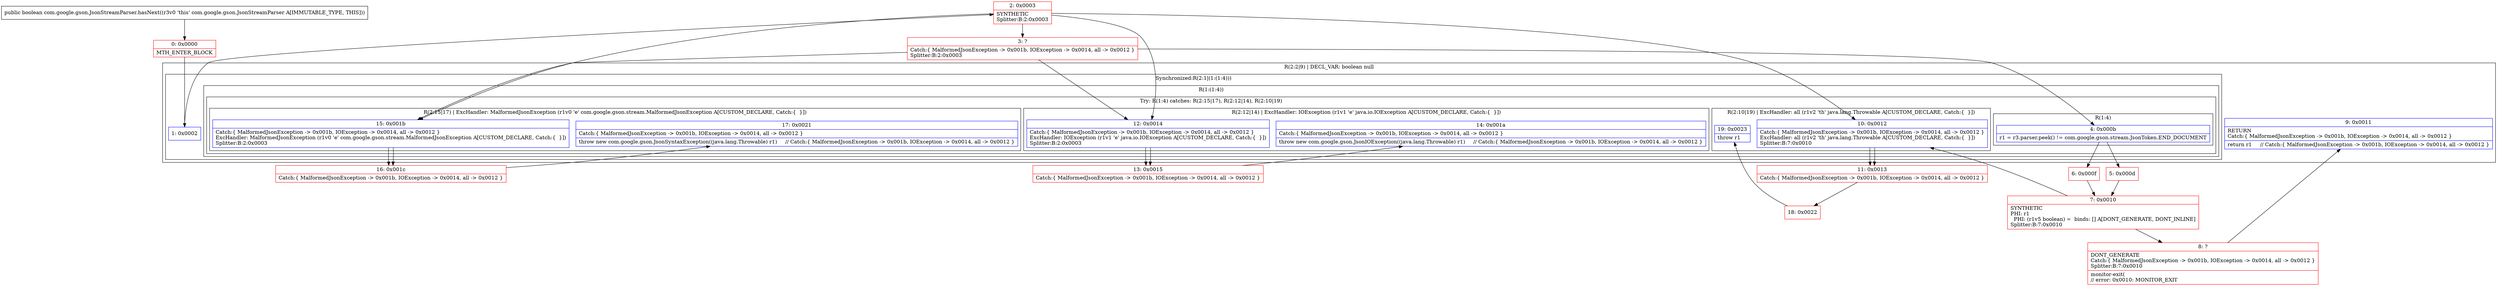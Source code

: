 digraph "CFG forcom.google.gson.JsonStreamParser.hasNext()Z" {
subgraph cluster_Region_775380841 {
label = "R(2:2|9) | DECL_VAR: boolean null\l";
node [shape=record,color=blue];
subgraph cluster_SynchronizedRegion_1874087691 {
label = "Synchronized:R(2:1|(1:(1:4)))";
node [shape=record,color=blue];
Node_1 [shape=record,label="{1\:\ 0x0002}"];
subgraph cluster_Region_391477916 {
label = "R(1:(1:4))";
node [shape=record,color=blue];
subgraph cluster_TryCatchRegion_987395641 {
label = "Try: R(1:4) catches: R(2:15|17), R(2:12|14), R(2:10|19)";
node [shape=record,color=blue];
subgraph cluster_Region_1955152761 {
label = "R(1:4)";
node [shape=record,color=blue];
Node_4 [shape=record,label="{4\:\ 0x000b|r1 = r3.parser.peek() != com.google.gson.stream.JsonToken.END_DOCUMENT\l}"];
}
subgraph cluster_Region_1215901600 {
label = "R(2:15|17) | ExcHandler: MalformedJsonException (r1v0 'e' com.google.gson.stream.MalformedJsonException A[CUSTOM_DECLARE, Catch:\{  \}])\l";
node [shape=record,color=blue];
Node_15 [shape=record,label="{15\:\ 0x001b|Catch:\{ MalformedJsonException \-\> 0x001b, IOException \-\> 0x0014, all \-\> 0x0012 \}\lExcHandler: MalformedJsonException (r1v0 'e' com.google.gson.stream.MalformedJsonException A[CUSTOM_DECLARE, Catch:\{  \}])\lSplitter:B:2:0x0003\l}"];
Node_17 [shape=record,label="{17\:\ 0x0021|Catch:\{ MalformedJsonException \-\> 0x001b, IOException \-\> 0x0014, all \-\> 0x0012 \}\l|throw new com.google.gson.JsonSyntaxException((java.lang.Throwable) r1)     \/\/ Catch:\{ MalformedJsonException \-\> 0x001b, IOException \-\> 0x0014, all \-\> 0x0012 \}\l}"];
}
subgraph cluster_Region_91815347 {
label = "R(2:12|14) | ExcHandler: IOException (r1v1 'e' java.io.IOException A[CUSTOM_DECLARE, Catch:\{  \}])\l";
node [shape=record,color=blue];
Node_12 [shape=record,label="{12\:\ 0x0014|Catch:\{ MalformedJsonException \-\> 0x001b, IOException \-\> 0x0014, all \-\> 0x0012 \}\lExcHandler: IOException (r1v1 'e' java.io.IOException A[CUSTOM_DECLARE, Catch:\{  \}])\lSplitter:B:2:0x0003\l}"];
Node_14 [shape=record,label="{14\:\ 0x001a|Catch:\{ MalformedJsonException \-\> 0x001b, IOException \-\> 0x0014, all \-\> 0x0012 \}\l|throw new com.google.gson.JsonIOException((java.lang.Throwable) r1)     \/\/ Catch:\{ MalformedJsonException \-\> 0x001b, IOException \-\> 0x0014, all \-\> 0x0012 \}\l}"];
}
subgraph cluster_Region_969274906 {
label = "R(2:10|19) | ExcHandler: all (r1v2 'th' java.lang.Throwable A[CUSTOM_DECLARE, Catch:\{  \}])\l";
node [shape=record,color=blue];
Node_10 [shape=record,label="{10\:\ 0x0012|Catch:\{ MalformedJsonException \-\> 0x001b, IOException \-\> 0x0014, all \-\> 0x0012 \}\lExcHandler: all (r1v2 'th' java.lang.Throwable A[CUSTOM_DECLARE, Catch:\{  \}])\lSplitter:B:7:0x0010\l}"];
Node_19 [shape=record,label="{19\:\ 0x0023|throw r1\l}"];
}
}
}
}
Node_9 [shape=record,label="{9\:\ 0x0011|RETURN\lCatch:\{ MalformedJsonException \-\> 0x001b, IOException \-\> 0x0014, all \-\> 0x0012 \}\l|return r1     \/\/ Catch:\{ MalformedJsonException \-\> 0x001b, IOException \-\> 0x0014, all \-\> 0x0012 \}\l}"];
}
subgraph cluster_Region_1215901600 {
label = "R(2:15|17) | ExcHandler: MalformedJsonException (r1v0 'e' com.google.gson.stream.MalformedJsonException A[CUSTOM_DECLARE, Catch:\{  \}])\l";
node [shape=record,color=blue];
Node_15 [shape=record,label="{15\:\ 0x001b|Catch:\{ MalformedJsonException \-\> 0x001b, IOException \-\> 0x0014, all \-\> 0x0012 \}\lExcHandler: MalformedJsonException (r1v0 'e' com.google.gson.stream.MalformedJsonException A[CUSTOM_DECLARE, Catch:\{  \}])\lSplitter:B:2:0x0003\l}"];
Node_17 [shape=record,label="{17\:\ 0x0021|Catch:\{ MalformedJsonException \-\> 0x001b, IOException \-\> 0x0014, all \-\> 0x0012 \}\l|throw new com.google.gson.JsonSyntaxException((java.lang.Throwable) r1)     \/\/ Catch:\{ MalformedJsonException \-\> 0x001b, IOException \-\> 0x0014, all \-\> 0x0012 \}\l}"];
}
subgraph cluster_Region_91815347 {
label = "R(2:12|14) | ExcHandler: IOException (r1v1 'e' java.io.IOException A[CUSTOM_DECLARE, Catch:\{  \}])\l";
node [shape=record,color=blue];
Node_12 [shape=record,label="{12\:\ 0x0014|Catch:\{ MalformedJsonException \-\> 0x001b, IOException \-\> 0x0014, all \-\> 0x0012 \}\lExcHandler: IOException (r1v1 'e' java.io.IOException A[CUSTOM_DECLARE, Catch:\{  \}])\lSplitter:B:2:0x0003\l}"];
Node_14 [shape=record,label="{14\:\ 0x001a|Catch:\{ MalformedJsonException \-\> 0x001b, IOException \-\> 0x0014, all \-\> 0x0012 \}\l|throw new com.google.gson.JsonIOException((java.lang.Throwable) r1)     \/\/ Catch:\{ MalformedJsonException \-\> 0x001b, IOException \-\> 0x0014, all \-\> 0x0012 \}\l}"];
}
subgraph cluster_Region_969274906 {
label = "R(2:10|19) | ExcHandler: all (r1v2 'th' java.lang.Throwable A[CUSTOM_DECLARE, Catch:\{  \}])\l";
node [shape=record,color=blue];
Node_10 [shape=record,label="{10\:\ 0x0012|Catch:\{ MalformedJsonException \-\> 0x001b, IOException \-\> 0x0014, all \-\> 0x0012 \}\lExcHandler: all (r1v2 'th' java.lang.Throwable A[CUSTOM_DECLARE, Catch:\{  \}])\lSplitter:B:7:0x0010\l}"];
Node_19 [shape=record,label="{19\:\ 0x0023|throw r1\l}"];
}
Node_0 [shape=record,color=red,label="{0\:\ 0x0000|MTH_ENTER_BLOCK\l}"];
Node_2 [shape=record,color=red,label="{2\:\ 0x0003|SYNTHETIC\lSplitter:B:2:0x0003\l}"];
Node_3 [shape=record,color=red,label="{3\:\ ?|Catch:\{ MalformedJsonException \-\> 0x001b, IOException \-\> 0x0014, all \-\> 0x0012 \}\lSplitter:B:2:0x0003\l}"];
Node_5 [shape=record,color=red,label="{5\:\ 0x000d}"];
Node_6 [shape=record,color=red,label="{6\:\ 0x000f}"];
Node_7 [shape=record,color=red,label="{7\:\ 0x0010|SYNTHETIC\lPHI: r1 \l  PHI: (r1v5 boolean) =  binds: [] A[DONT_GENERATE, DONT_INLINE]\lSplitter:B:7:0x0010\l}"];
Node_8 [shape=record,color=red,label="{8\:\ ?|DONT_GENERATE\lCatch:\{ MalformedJsonException \-\> 0x001b, IOException \-\> 0x0014, all \-\> 0x0012 \}\lSplitter:B:7:0x0010\l|monitor\-exit(\l\/\/ error: 0x0010: MONITOR_EXIT  \l}"];
Node_11 [shape=record,color=red,label="{11\:\ 0x0013|Catch:\{ MalformedJsonException \-\> 0x001b, IOException \-\> 0x0014, all \-\> 0x0012 \}\l}"];
Node_13 [shape=record,color=red,label="{13\:\ 0x0015|Catch:\{ MalformedJsonException \-\> 0x001b, IOException \-\> 0x0014, all \-\> 0x0012 \}\l}"];
Node_16 [shape=record,color=red,label="{16\:\ 0x001c|Catch:\{ MalformedJsonException \-\> 0x001b, IOException \-\> 0x0014, all \-\> 0x0012 \}\l}"];
Node_18 [shape=record,color=red,label="{18\:\ 0x0022}"];
MethodNode[shape=record,label="{public boolean com.google.gson.JsonStreamParser.hasNext((r3v0 'this' com.google.gson.JsonStreamParser A[IMMUTABLE_TYPE, THIS])) }"];
MethodNode -> Node_0;
Node_1 -> Node_2;
Node_4 -> Node_5;
Node_4 -> Node_6;
Node_15 -> Node_16;
Node_12 -> Node_13;
Node_10 -> Node_11;
Node_15 -> Node_16;
Node_12 -> Node_13;
Node_10 -> Node_11;
Node_0 -> Node_1;
Node_2 -> Node_3;
Node_2 -> Node_15;
Node_2 -> Node_12;
Node_2 -> Node_10;
Node_3 -> Node_4;
Node_3 -> Node_15;
Node_3 -> Node_12;
Node_5 -> Node_7;
Node_6 -> Node_7;
Node_7 -> Node_8;
Node_7 -> Node_10;
Node_8 -> Node_9;
Node_11 -> Node_18;
Node_13 -> Node_14;
Node_16 -> Node_17;
Node_18 -> Node_19;
}


